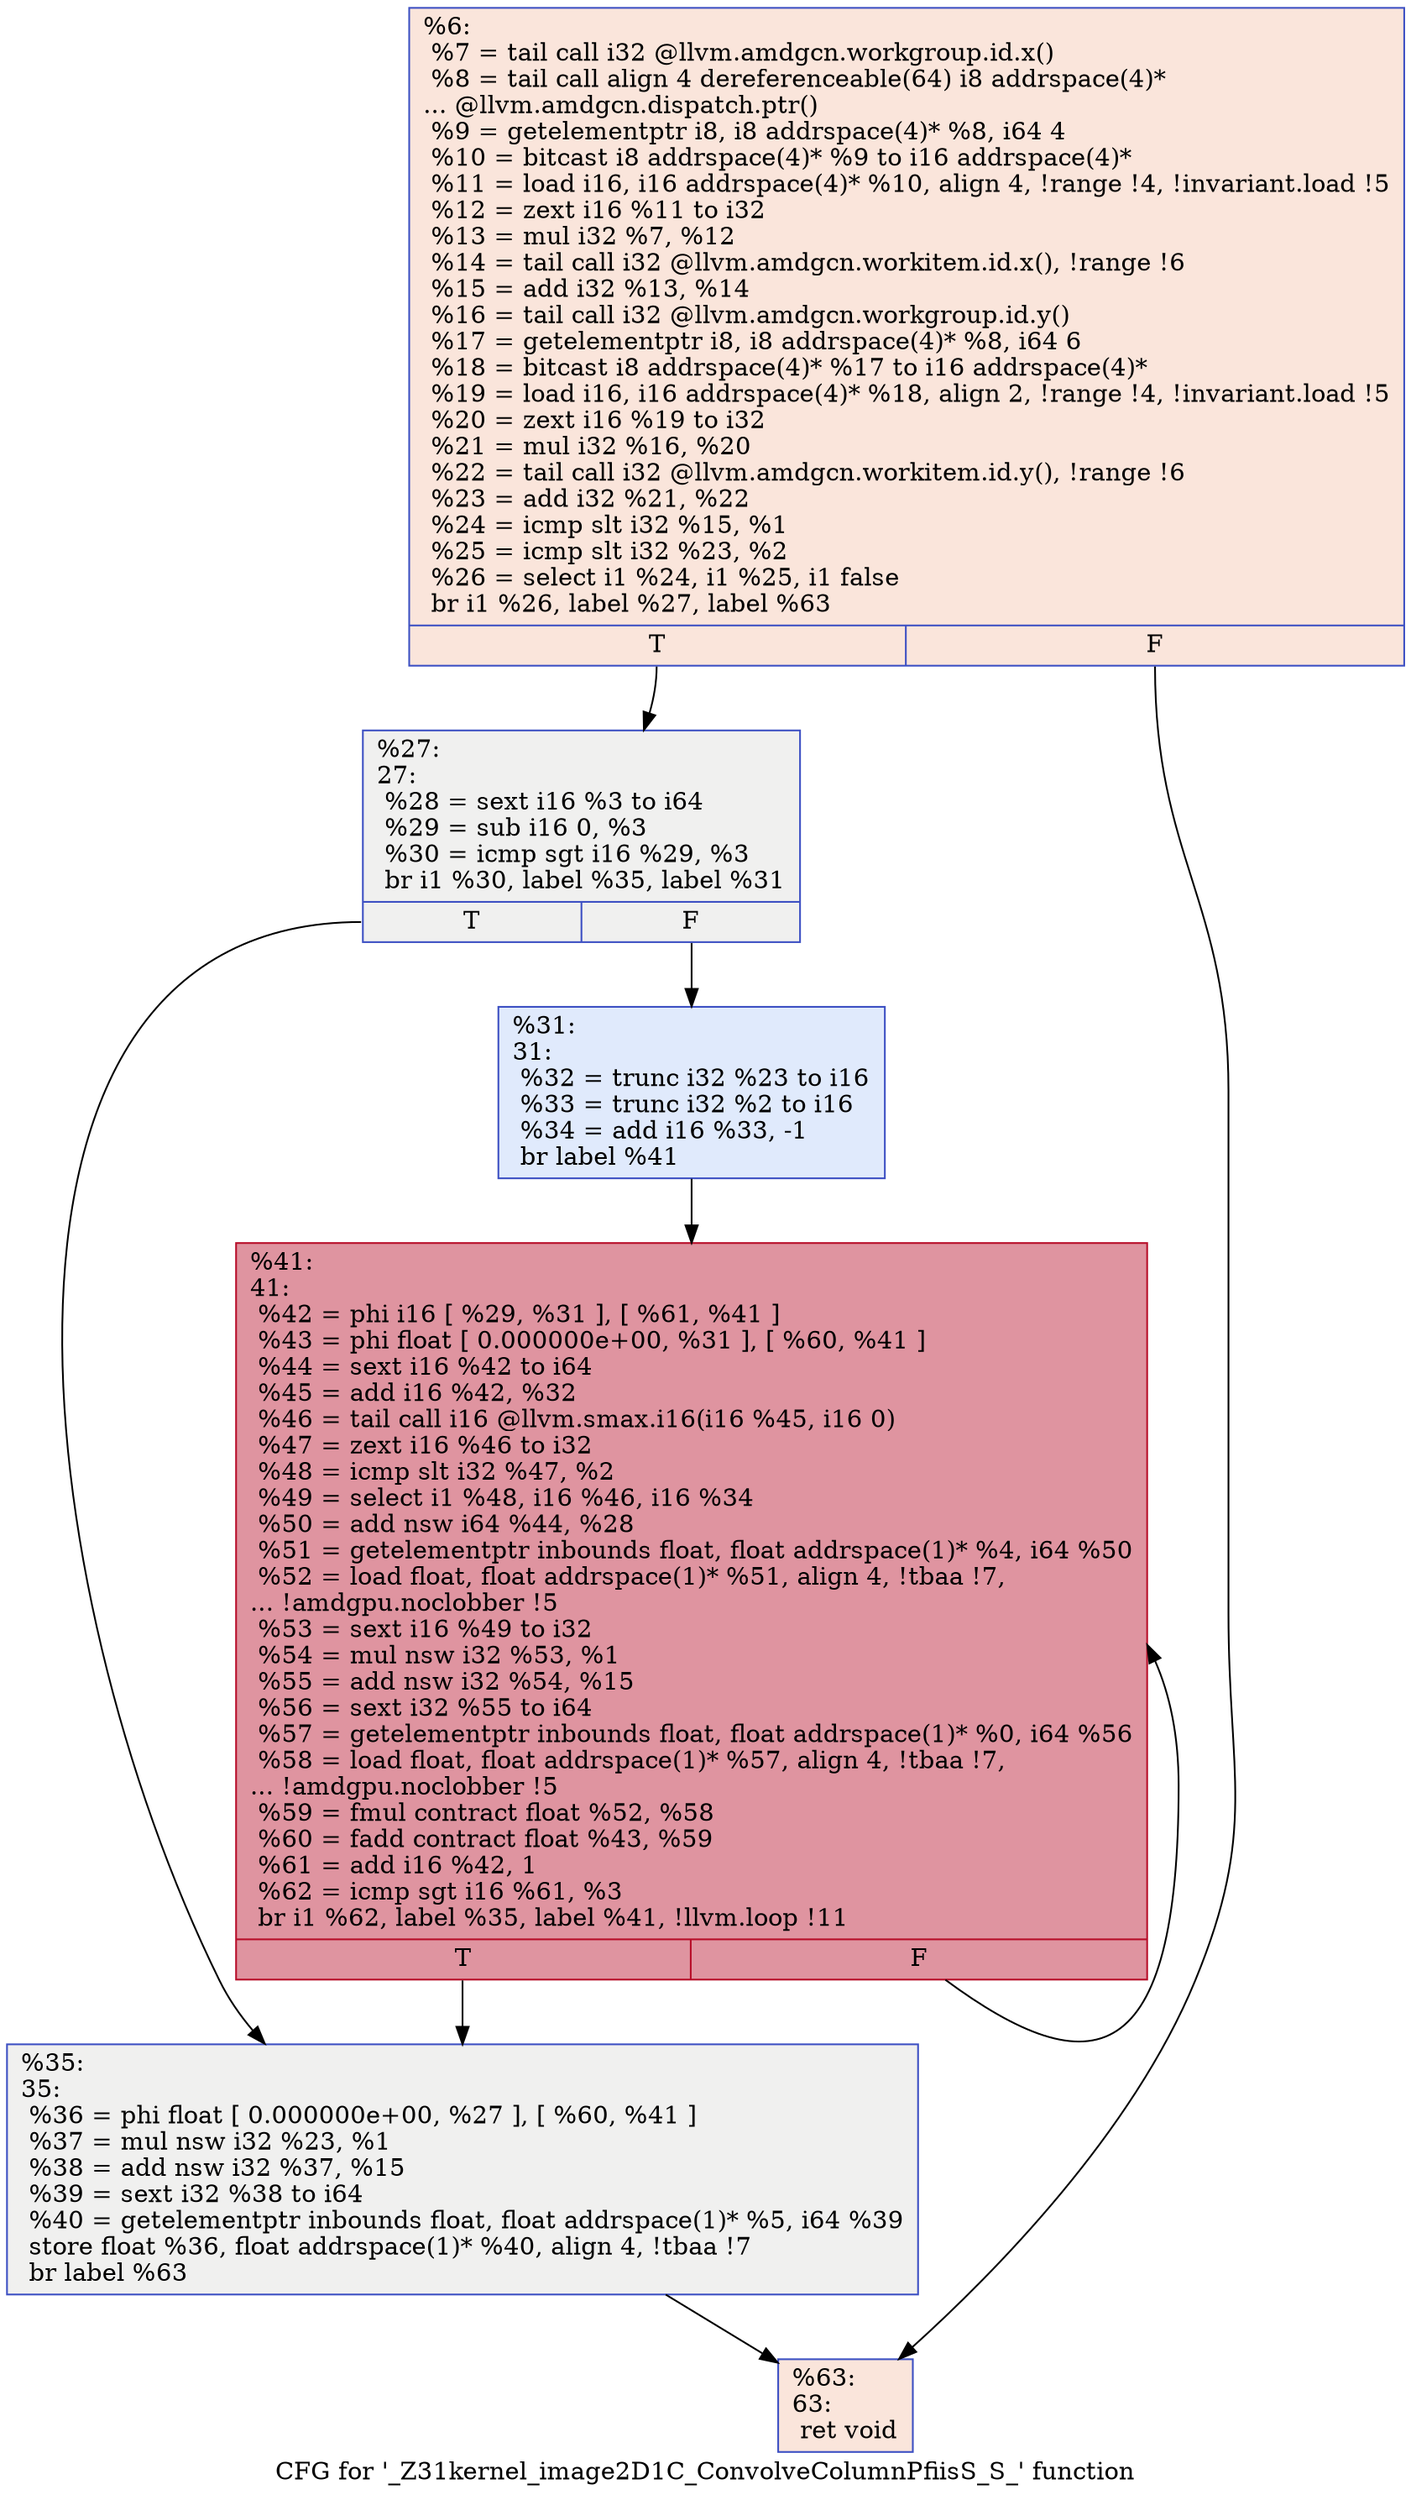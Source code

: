 digraph "CFG for '_Z31kernel_image2D1C_ConvolveColumnPfiisS_S_' function" {
	label="CFG for '_Z31kernel_image2D1C_ConvolveColumnPfiisS_S_' function";

	Node0x45f6a00 [shape=record,color="#3d50c3ff", style=filled, fillcolor="#f4c5ad70",label="{%6:\l  %7 = tail call i32 @llvm.amdgcn.workgroup.id.x()\l  %8 = tail call align 4 dereferenceable(64) i8 addrspace(4)*\l... @llvm.amdgcn.dispatch.ptr()\l  %9 = getelementptr i8, i8 addrspace(4)* %8, i64 4\l  %10 = bitcast i8 addrspace(4)* %9 to i16 addrspace(4)*\l  %11 = load i16, i16 addrspace(4)* %10, align 4, !range !4, !invariant.load !5\l  %12 = zext i16 %11 to i32\l  %13 = mul i32 %7, %12\l  %14 = tail call i32 @llvm.amdgcn.workitem.id.x(), !range !6\l  %15 = add i32 %13, %14\l  %16 = tail call i32 @llvm.amdgcn.workgroup.id.y()\l  %17 = getelementptr i8, i8 addrspace(4)* %8, i64 6\l  %18 = bitcast i8 addrspace(4)* %17 to i16 addrspace(4)*\l  %19 = load i16, i16 addrspace(4)* %18, align 2, !range !4, !invariant.load !5\l  %20 = zext i16 %19 to i32\l  %21 = mul i32 %16, %20\l  %22 = tail call i32 @llvm.amdgcn.workitem.id.y(), !range !6\l  %23 = add i32 %21, %22\l  %24 = icmp slt i32 %15, %1\l  %25 = icmp slt i32 %23, %2\l  %26 = select i1 %24, i1 %25, i1 false\l  br i1 %26, label %27, label %63\l|{<s0>T|<s1>F}}"];
	Node0x45f6a00:s0 -> Node0x45fa4c0;
	Node0x45f6a00:s1 -> Node0x45fa550;
	Node0x45fa4c0 [shape=record,color="#3d50c3ff", style=filled, fillcolor="#dedcdb70",label="{%27:\l27:                                               \l  %28 = sext i16 %3 to i64\l  %29 = sub i16 0, %3\l  %30 = icmp sgt i16 %29, %3\l  br i1 %30, label %35, label %31\l|{<s0>T|<s1>F}}"];
	Node0x45fa4c0:s0 -> Node0x45fa850;
	Node0x45fa4c0:s1 -> Node0x45fa8a0;
	Node0x45fa8a0 [shape=record,color="#3d50c3ff", style=filled, fillcolor="#b9d0f970",label="{%31:\l31:                                               \l  %32 = trunc i32 %23 to i16\l  %33 = trunc i32 %2 to i16\l  %34 = add i16 %33, -1\l  br label %41\l}"];
	Node0x45fa8a0 -> Node0x45f8b00;
	Node0x45fa850 [shape=record,color="#3d50c3ff", style=filled, fillcolor="#dedcdb70",label="{%35:\l35:                                               \l  %36 = phi float [ 0.000000e+00, %27 ], [ %60, %41 ]\l  %37 = mul nsw i32 %23, %1\l  %38 = add nsw i32 %37, %15\l  %39 = sext i32 %38 to i64\l  %40 = getelementptr inbounds float, float addrspace(1)* %5, i64 %39\l  store float %36, float addrspace(1)* %40, align 4, !tbaa !7\l  br label %63\l}"];
	Node0x45fa850 -> Node0x45fa550;
	Node0x45f8b00 [shape=record,color="#b70d28ff", style=filled, fillcolor="#b70d2870",label="{%41:\l41:                                               \l  %42 = phi i16 [ %29, %31 ], [ %61, %41 ]\l  %43 = phi float [ 0.000000e+00, %31 ], [ %60, %41 ]\l  %44 = sext i16 %42 to i64\l  %45 = add i16 %42, %32\l  %46 = tail call i16 @llvm.smax.i16(i16 %45, i16 0)\l  %47 = zext i16 %46 to i32\l  %48 = icmp slt i32 %47, %2\l  %49 = select i1 %48, i16 %46, i16 %34\l  %50 = add nsw i64 %44, %28\l  %51 = getelementptr inbounds float, float addrspace(1)* %4, i64 %50\l  %52 = load float, float addrspace(1)* %51, align 4, !tbaa !7,\l... !amdgpu.noclobber !5\l  %53 = sext i16 %49 to i32\l  %54 = mul nsw i32 %53, %1\l  %55 = add nsw i32 %54, %15\l  %56 = sext i32 %55 to i64\l  %57 = getelementptr inbounds float, float addrspace(1)* %0, i64 %56\l  %58 = load float, float addrspace(1)* %57, align 4, !tbaa !7,\l... !amdgpu.noclobber !5\l  %59 = fmul contract float %52, %58\l  %60 = fadd contract float %43, %59\l  %61 = add i16 %42, 1\l  %62 = icmp sgt i16 %61, %3\l  br i1 %62, label %35, label %41, !llvm.loop !11\l|{<s0>T|<s1>F}}"];
	Node0x45f8b00:s0 -> Node0x45fa850;
	Node0x45f8b00:s1 -> Node0x45f8b00;
	Node0x45fa550 [shape=record,color="#3d50c3ff", style=filled, fillcolor="#f4c5ad70",label="{%63:\l63:                                               \l  ret void\l}"];
}
